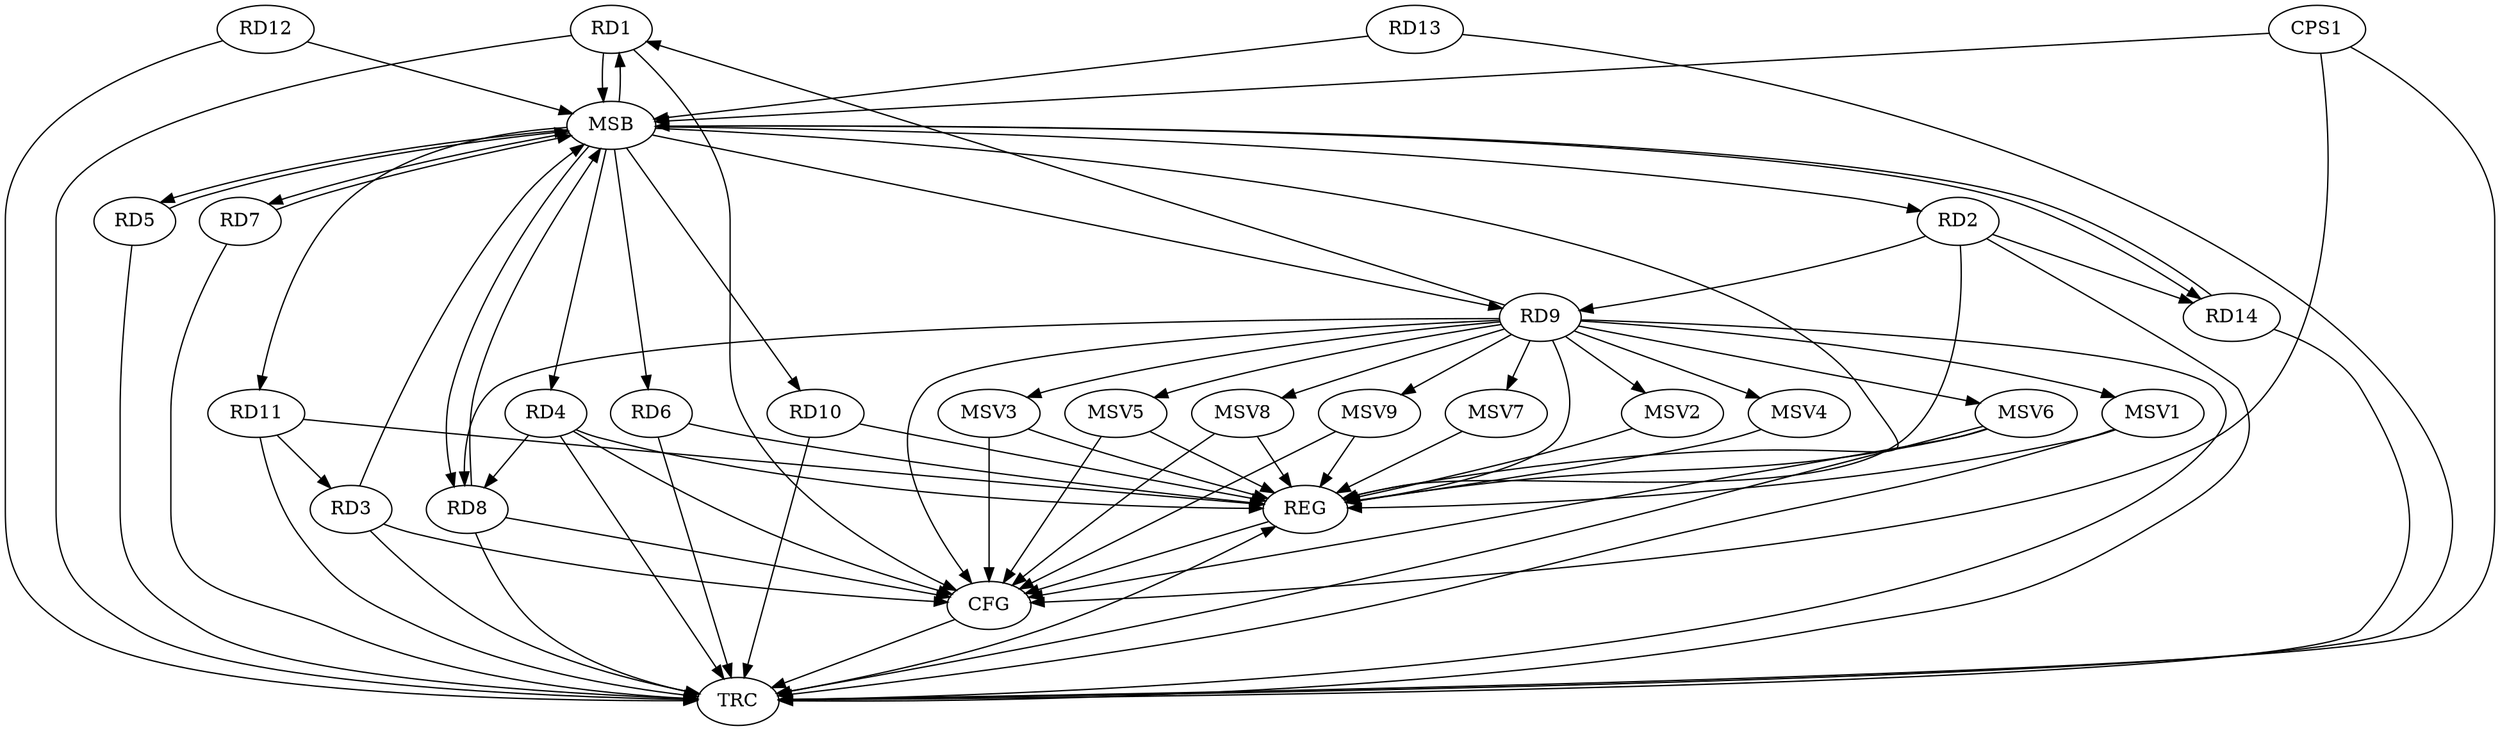 strict digraph G {
  RD1 [ label="RD1" ];
  RD2 [ label="RD2" ];
  RD3 [ label="RD3" ];
  RD4 [ label="RD4" ];
  RD5 [ label="RD5" ];
  RD6 [ label="RD6" ];
  RD7 [ label="RD7" ];
  RD8 [ label="RD8" ];
  RD9 [ label="RD9" ];
  RD10 [ label="RD10" ];
  RD11 [ label="RD11" ];
  RD12 [ label="RD12" ];
  RD13 [ label="RD13" ];
  RD14 [ label="RD14" ];
  CPS1 [ label="CPS1" ];
  REG [ label="REG" ];
  MSB [ label="MSB" ];
  CFG [ label="CFG" ];
  TRC [ label="TRC" ];
  MSV1 [ label="MSV1" ];
  MSV2 [ label="MSV2" ];
  MSV3 [ label="MSV3" ];
  MSV4 [ label="MSV4" ];
  MSV5 [ label="MSV5" ];
  MSV6 [ label="MSV6" ];
  MSV7 [ label="MSV7" ];
  MSV8 [ label="MSV8" ];
  MSV9 [ label="MSV9" ];
  RD9 -> RD1;
  RD2 -> RD9;
  RD2 -> RD14;
  RD11 -> RD3;
  RD4 -> RD8;
  RD9 -> RD8;
  RD2 -> REG;
  RD4 -> REG;
  RD6 -> REG;
  RD9 -> REG;
  RD10 -> REG;
  RD11 -> REG;
  RD1 -> MSB;
  MSB -> REG;
  RD3 -> MSB;
  MSB -> RD1;
  MSB -> RD5;
  MSB -> RD6;
  RD5 -> MSB;
  MSB -> RD9;
  RD7 -> MSB;
  MSB -> RD14;
  RD8 -> MSB;
  MSB -> RD4;
  MSB -> RD11;
  RD12 -> MSB;
  MSB -> RD2;
  RD13 -> MSB;
  MSB -> RD8;
  RD14 -> MSB;
  MSB -> RD7;
  CPS1 -> MSB;
  MSB -> RD10;
  CPS1 -> CFG;
  RD4 -> CFG;
  RD9 -> CFG;
  RD1 -> CFG;
  RD3 -> CFG;
  RD8 -> CFG;
  REG -> CFG;
  RD1 -> TRC;
  RD2 -> TRC;
  RD3 -> TRC;
  RD4 -> TRC;
  RD5 -> TRC;
  RD6 -> TRC;
  RD7 -> TRC;
  RD8 -> TRC;
  RD9 -> TRC;
  RD10 -> TRC;
  RD11 -> TRC;
  RD12 -> TRC;
  RD13 -> TRC;
  RD14 -> TRC;
  CPS1 -> TRC;
  CFG -> TRC;
  TRC -> REG;
  RD9 -> MSV1;
  MSV1 -> REG;
  MSV1 -> TRC;
  RD9 -> MSV2;
  RD9 -> MSV3;
  MSV2 -> REG;
  MSV3 -> REG;
  MSV3 -> CFG;
  RD9 -> MSV4;
  RD9 -> MSV5;
  MSV4 -> REG;
  MSV5 -> REG;
  MSV5 -> CFG;
  RD9 -> MSV6;
  MSV6 -> REG;
  MSV6 -> TRC;
  MSV6 -> CFG;
  RD9 -> MSV7;
  MSV7 -> REG;
  RD9 -> MSV8;
  MSV8 -> REG;
  MSV8 -> CFG;
  RD9 -> MSV9;
  MSV9 -> REG;
  MSV9 -> CFG;
}
